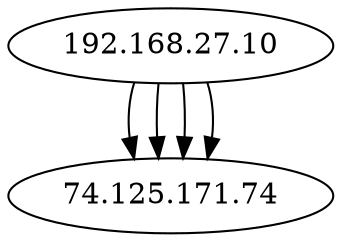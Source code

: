 digraph NWTraffic_update {
  "192.168.27.10" [degree=312, in_degree=0, out_degree=312, activity_score=1.00, total_connections=312];
  "74.125.171.74" [degree=77, in_degree=77, out_degree=0, activity_score=1.00, total_connections=77];
  "192.168.27.10" -> "74.125.171.74" [protocol_UNKNOWN=0.00,protocol_TCP=1.00,protocol_UDP=0.00,protocol_ICMP=0.00,timestamp_sin=0.64,timestamp_cos=-0.76,src_port_type=0.50,dst_port_type=0.00,conn_state_successful=1.00,conn_state_rejected_reset=0.00,conn_state_partial=0.00,conn_state_suspicious=0.00,conn_state_other=0.00,local_orig=1.00,local_resp=0.00,history_length=0.80,orig_bytes=0.55,resp_bytes=0.61,orig_pkts=0.17,resp_pkts=0.18,orig_ip_bytes=0.56,resp_ip_bytes=0.62,service_HTTP=0.00,service_FTP=0.00,service_SSH=0.00,service_DNS=0.00,service_UNKNOWN=1.00  ];
  "192.168.27.10" [degree=312, in_degree=0, out_degree=312, activity_score=1.00, total_connections=312];
  "74.125.171.74" [degree=77, in_degree=77, out_degree=0, activity_score=1.00, total_connections=77];
  "192.168.27.10" -> "74.125.171.74" [protocol_UNKNOWN=0.00,protocol_TCP=1.00,protocol_UDP=0.00,protocol_ICMP=0.00,timestamp_sin=0.64,timestamp_cos=-0.77,src_port_type=0.50,dst_port_type=0.00,conn_state_successful=1.00,conn_state_rejected_reset=0.00,conn_state_partial=0.00,conn_state_suspicious=0.00,conn_state_other=0.00,local_orig=1.00,local_resp=0.00,history_length=0.80,orig_bytes=0.55,resp_bytes=0.61,orig_pkts=0.19,resp_pkts=0.19,orig_ip_bytes=0.57,resp_ip_bytes=0.62,service_HTTP=0.00,service_FTP=0.00,service_SSH=0.00,service_DNS=0.00,service_UNKNOWN=1.00  ];
  "192.168.27.10" [degree=312, in_degree=0, out_degree=312, activity_score=1.00, total_connections=312];
  "74.125.171.74" [degree=77, in_degree=77, out_degree=0, activity_score=1.00, total_connections=77];
  "192.168.27.10" -> "74.125.171.74" [protocol_UNKNOWN=0.00,protocol_TCP=1.00,protocol_UDP=0.00,protocol_ICMP=0.00,timestamp_sin=0.64,timestamp_cos=-0.77,src_port_type=0.50,dst_port_type=0.00,conn_state_successful=1.00,conn_state_rejected_reset=0.00,conn_state_partial=0.00,conn_state_suspicious=0.00,conn_state_other=0.00,local_orig=1.00,local_resp=0.00,history_length=0.80,orig_bytes=0.55,resp_bytes=0.61,orig_pkts=0.19,resp_pkts=0.18,orig_ip_bytes=0.57,resp_ip_bytes=0.62,service_HTTP=0.00,service_FTP=0.00,service_SSH=0.00,service_DNS=0.00,service_UNKNOWN=1.00  ];
  "192.168.27.10" [degree=312, in_degree=0, out_degree=312, activity_score=1.00, total_connections=312];
  "74.125.171.74" [degree=77, in_degree=77, out_degree=0, activity_score=1.00, total_connections=77];
  "192.168.27.10" -> "74.125.171.74" [protocol_UNKNOWN=0.00,protocol_TCP=1.00,protocol_UDP=0.00,protocol_ICMP=0.00,timestamp_sin=0.64,timestamp_cos=-0.77,src_port_type=0.50,dst_port_type=0.00,conn_state_successful=1.00,conn_state_rejected_reset=0.00,conn_state_partial=0.00,conn_state_suspicious=0.00,conn_state_other=0.00,local_orig=1.00,local_resp=0.00,history_length=0.80,orig_bytes=0.55,resp_bytes=0.61,orig_pkts=0.18,resp_pkts=0.18,orig_ip_bytes=0.57,resp_ip_bytes=0.62,service_HTTP=0.00,service_FTP=0.00,service_SSH=0.00,service_DNS=0.00,service_UNKNOWN=1.00  ];
}
